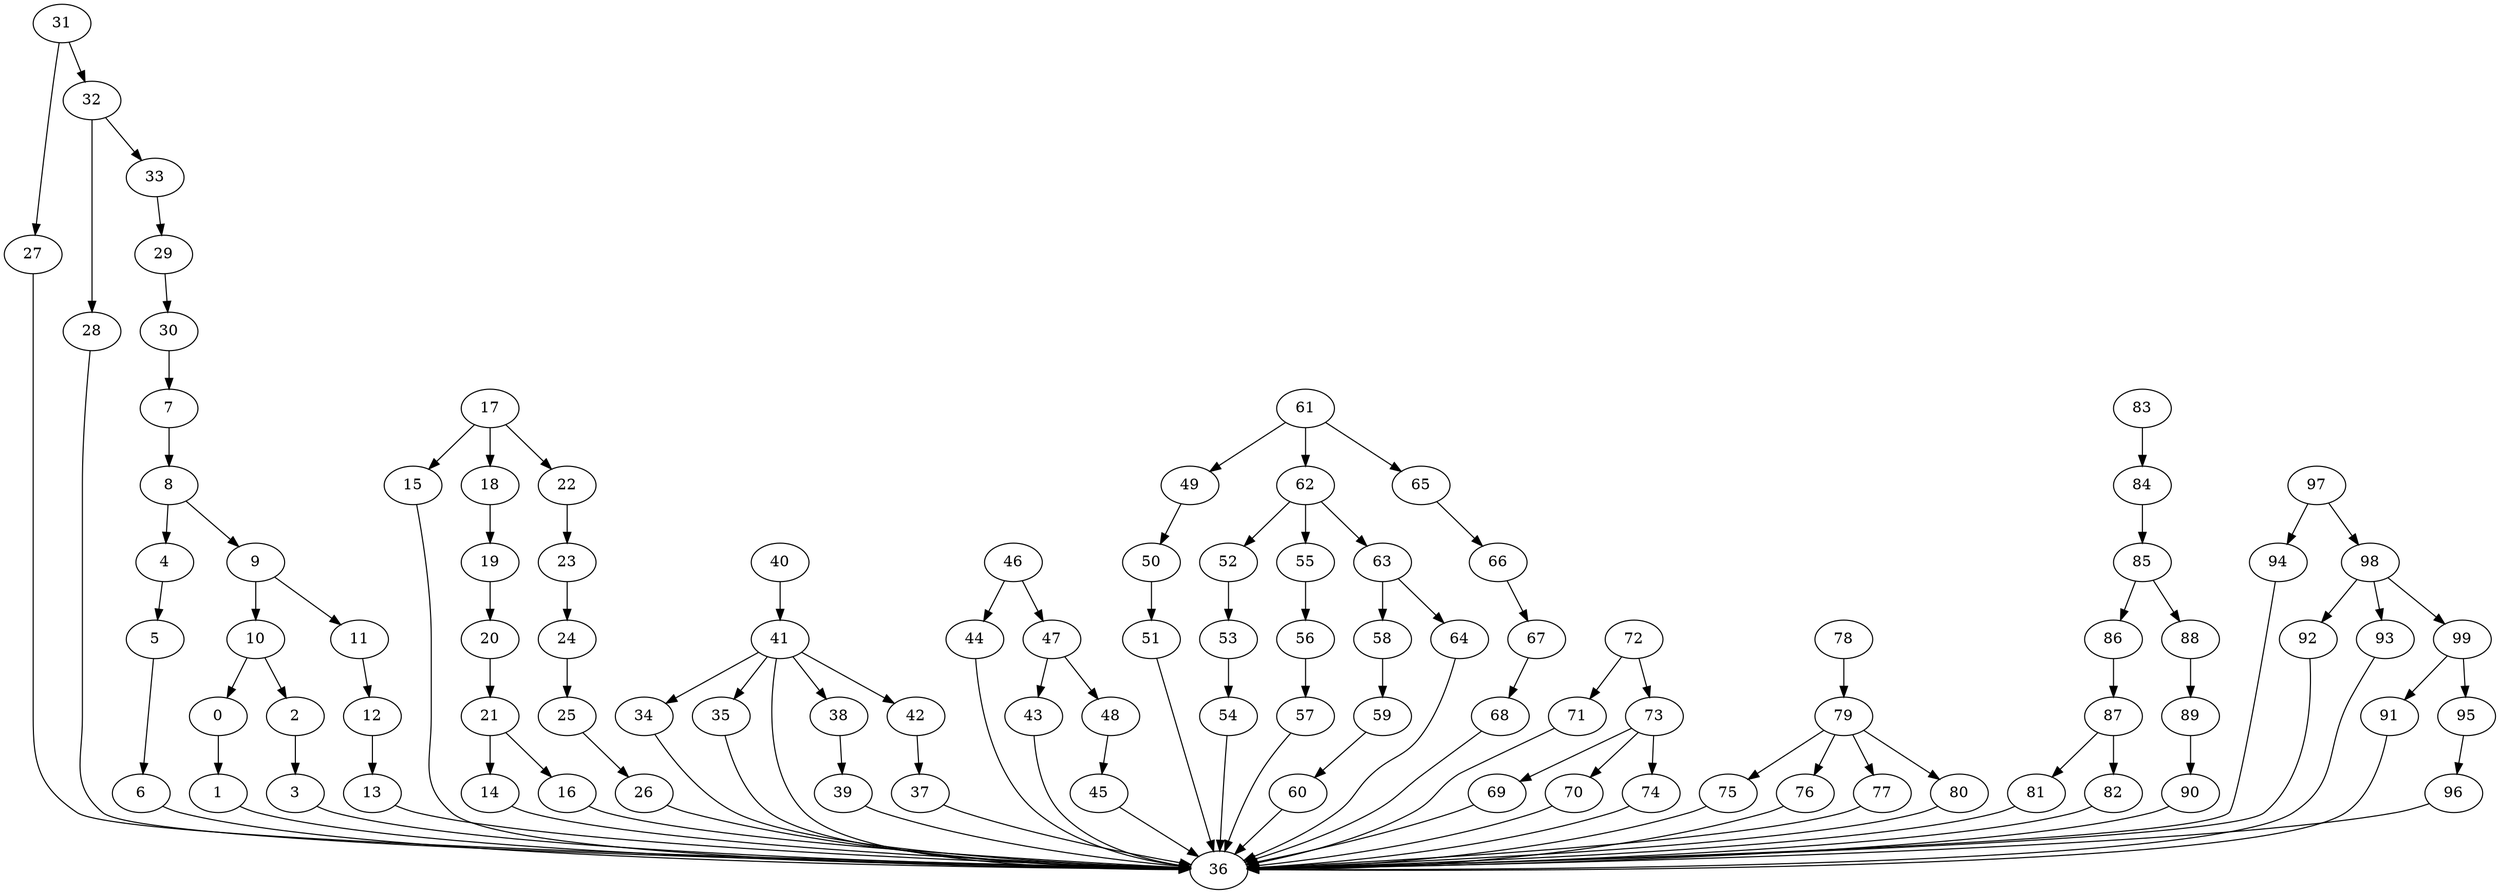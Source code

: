 strict digraph  {
0 [exec=57];
1 [exec=167];
2 [exec=174];
3 [exec=166];
4 [exec=149];
5 [exec=176];
6 [exec=196];
7 [exec=99];
8 [exec=153];
9 [exec=72];
10 [exec=174];
11 [exec=109];
12 [exec=55];
13 [exec=118];
14 [exec=66];
15 [exec=148];
16 [exec=146];
17 [exec=77];
18 [exec=64];
19 [exec=136];
20 [exec=110];
21 [exec=72];
22 [exec=177];
23 [exec=182];
24 [exec=103];
25 [exec=198];
26 [exec=86];
27 [exec=186];
28 [exec=130];
29 [exec=141];
30 [exec=176];
31 [exec=178];
32 [exec=100];
33 [exec=129];
34 [exec=138];
35 [exec=112];
36 [exec=53];
37 [exec=125];
38 [exec=137];
39 [exec=106];
40 [exec=118];
41 [exec=58];
42 [exec=158];
43 [exec=101];
44 [exec=91];
45 [exec=126];
46 [exec=79];
47 [exec=53];
48 [exec=147];
49 [exec=154];
50 [exec=156];
51 [exec=70];
52 [exec=200];
53 [exec=67];
54 [exec=123];
55 [exec=74];
56 [exec=58];
57 [exec=71];
58 [exec=77];
59 [exec=183];
60 [exec=184];
61 [exec=142];
62 [exec=89];
63 [exec=179];
64 [exec=174];
65 [exec=88];
66 [exec=66];
67 [exec=98];
68 [exec=54];
69 [exec=160];
70 [exec=163];
71 [exec=80];
72 [exec=71];
73 [exec=101];
74 [exec=107];
75 [exec=82];
76 [exec=162];
77 [exec=181];
78 [exec=73];
79 [exec=170];
80 [exec=194];
81 [exec=164];
82 [exec=78];
83 [exec=77];
84 [exec=104];
85 [exec=51];
86 [exec=55];
87 [exec=143];
88 [exec=160];
89 [exec=185];
90 [exec=73];
91 [exec=132];
92 [exec=184];
93 [exec=148];
94 [exec=183];
95 [exec=100];
96 [exec=51];
97 [exec=124];
98 [exec=125];
99 [exec=70];
0 -> 1  [comm=15];
1 -> 36  [comm=7];
2 -> 3  [comm=8];
3 -> 36  [comm=16];
4 -> 5  [comm=18];
5 -> 6  [comm=10];
6 -> 36  [comm=10];
7 -> 8  [comm=13];
8 -> 9  [comm=17];
8 -> 4  [comm=9];
9 -> 10  [comm=18];
9 -> 11  [comm=7];
10 -> 0  [comm=8];
10 -> 2  [comm=12];
11 -> 12  [comm=7];
12 -> 13  [comm=14];
13 -> 36  [comm=10];
14 -> 36  [comm=15];
15 -> 36  [comm=11];
16 -> 36  [comm=8];
17 -> 18  [comm=6];
17 -> 15  [comm=6];
17 -> 22  [comm=10];
18 -> 19  [comm=10];
19 -> 20  [comm=15];
20 -> 21  [comm=14];
21 -> 14  [comm=12];
21 -> 16  [comm=20];
22 -> 23  [comm=8];
23 -> 24  [comm=7];
24 -> 25  [comm=9];
25 -> 26  [comm=9];
26 -> 36  [comm=12];
27 -> 36  [comm=15];
28 -> 36  [comm=11];
29 -> 30  [comm=18];
30 -> 7  [comm=10];
31 -> 32  [comm=10];
31 -> 27  [comm=9];
32 -> 33  [comm=19];
32 -> 28  [comm=6];
33 -> 29  [comm=19];
34 -> 36  [comm=14];
35 -> 36  [comm=18];
37 -> 36  [comm=18];
38 -> 39  [comm=16];
39 -> 36  [comm=20];
40 -> 41  [comm=16];
41 -> 42  [comm=10];
41 -> 34  [comm=14];
41 -> 35  [comm=13];
41 -> 36  [comm=20];
41 -> 38  [comm=9];
42 -> 37  [comm=13];
43 -> 36  [comm=20];
44 -> 36  [comm=14];
45 -> 36  [comm=11];
46 -> 47  [comm=17];
46 -> 44  [comm=9];
47 -> 48  [comm=20];
47 -> 43  [comm=20];
48 -> 45  [comm=8];
49 -> 50  [comm=14];
50 -> 51  [comm=17];
51 -> 36  [comm=6];
52 -> 53  [comm=6];
53 -> 54  [comm=16];
54 -> 36  [comm=14];
55 -> 56  [comm=16];
56 -> 57  [comm=17];
57 -> 36  [comm=5];
58 -> 59  [comm=9];
59 -> 60  [comm=5];
60 -> 36  [comm=7];
61 -> 62  [comm=10];
61 -> 49  [comm=19];
61 -> 65  [comm=9];
62 -> 63  [comm=18];
62 -> 52  [comm=8];
62 -> 55  [comm=16];
63 -> 64  [comm=6];
63 -> 58  [comm=16];
64 -> 36  [comm=16];
65 -> 66  [comm=8];
66 -> 67  [comm=15];
67 -> 68  [comm=8];
68 -> 36  [comm=20];
69 -> 36  [comm=10];
70 -> 36  [comm=12];
71 -> 36  [comm=20];
72 -> 73  [comm=16];
72 -> 71  [comm=16];
73 -> 74  [comm=16];
73 -> 69  [comm=18];
73 -> 70  [comm=16];
74 -> 36  [comm=6];
75 -> 36  [comm=9];
76 -> 36  [comm=15];
77 -> 36  [comm=6];
78 -> 79  [comm=6];
79 -> 80  [comm=12];
79 -> 75  [comm=16];
79 -> 76  [comm=20];
79 -> 77  [comm=16];
80 -> 36  [comm=20];
81 -> 36  [comm=10];
82 -> 36  [comm=14];
83 -> 84  [comm=9];
84 -> 85  [comm=13];
85 -> 86  [comm=5];
85 -> 88  [comm=19];
86 -> 87  [comm=14];
87 -> 81  [comm=13];
87 -> 82  [comm=19];
88 -> 89  [comm=14];
89 -> 90  [comm=14];
90 -> 36  [comm=17];
91 -> 36  [comm=20];
92 -> 36  [comm=19];
93 -> 36  [comm=7];
94 -> 36  [comm=20];
95 -> 96  [comm=19];
96 -> 36  [comm=15];
97 -> 98  [comm=9];
97 -> 94  [comm=8];
98 -> 99  [comm=16];
98 -> 92  [comm=19];
98 -> 93  [comm=16];
99 -> 91  [comm=20];
99 -> 95  [comm=17];
}
